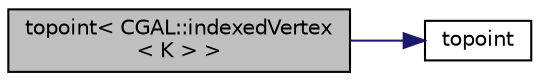 digraph "topoint&lt; CGAL::indexedVertex&lt; K &gt; &gt;"
{
  bgcolor="transparent";
  edge [fontname="Helvetica",fontsize="10",labelfontname="Helvetica",labelfontsize="10"];
  node [fontname="Helvetica",fontsize="10",shape=record];
  rankdir="LR";
  Node1 [label="topoint\< CGAL::indexedVertex\l\< K \> \>",height=0.2,width=0.4,color="black", fillcolor="grey75", style="filled", fontcolor="black"];
  Node1 -> Node2 [color="midnightblue",fontsize="10",style="solid",fontname="Helvetica"];
  Node2 [label="topoint",height=0.2,width=0.4,color="black",URL="$a10936.html#a13279f9150cf35c990b2a31639118d25"];
}
